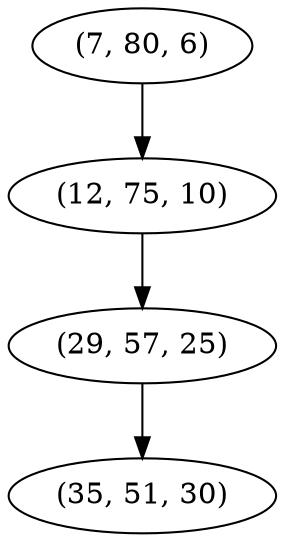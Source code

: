 digraph tree {
    "(7, 80, 6)";
    "(12, 75, 10)";
    "(29, 57, 25)";
    "(35, 51, 30)";
    "(7, 80, 6)" -> "(12, 75, 10)";
    "(12, 75, 10)" -> "(29, 57, 25)";
    "(29, 57, 25)" -> "(35, 51, 30)";
}
